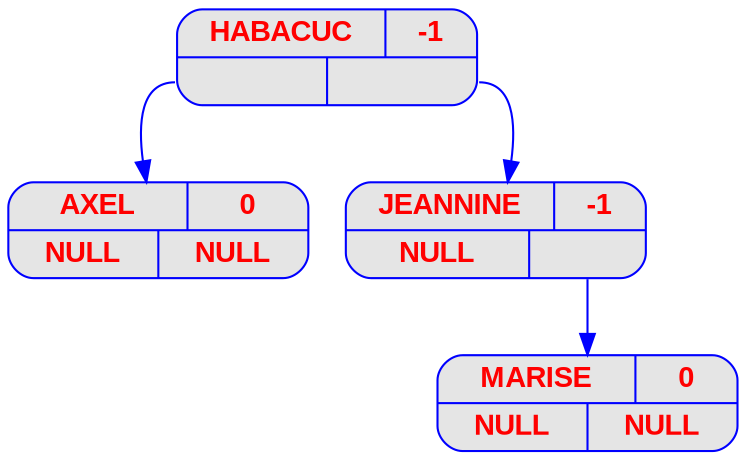 digraph  {
	node [
		fontname  = "Arial bold" 
		fontsize  = "14"
		fontcolor = "red"
		style     = "rounded, filled"
		shape     = "record"
		fillcolor = "grey90"
		color     = "blue"
		width     = "2"
	]

	edge [
		color     = "blue"
	]

	HABACUC
 [label = "{{<c> HABACUC
 | <b> -1}| { <g> | <d>}}"];
	HABACUC
:g -> AXEL
;
	AXEL
 [label = "{{<c> AXEL
 | <b> 0}| { <g> | <d>}}"];
	AXEL
 [label = "{{<c> AXEL
 | <b> 0}| { <g> NULL | <d> NULL}}"];
	HABACUC
:d -> JEANNINE
;
	JEANNINE
 [label = "{{<c> JEANNINE
 | <b> -1}| { <g> | <d>}}"];
	JEANNINE
 [label = "{{<c> JEANNINE
 | <b> -1}| { <g> NULL | <d> }}"];
	JEANNINE
:d -> MARISE
;
	MARISE
 [label = "{{<c> MARISE
 | <b> 0}| { <g> | <d>}}"];
	MARISE
 [label = "{{<c> MARISE
 | <b> 0}| { <g> NULL | <d> NULL}}"];
}
